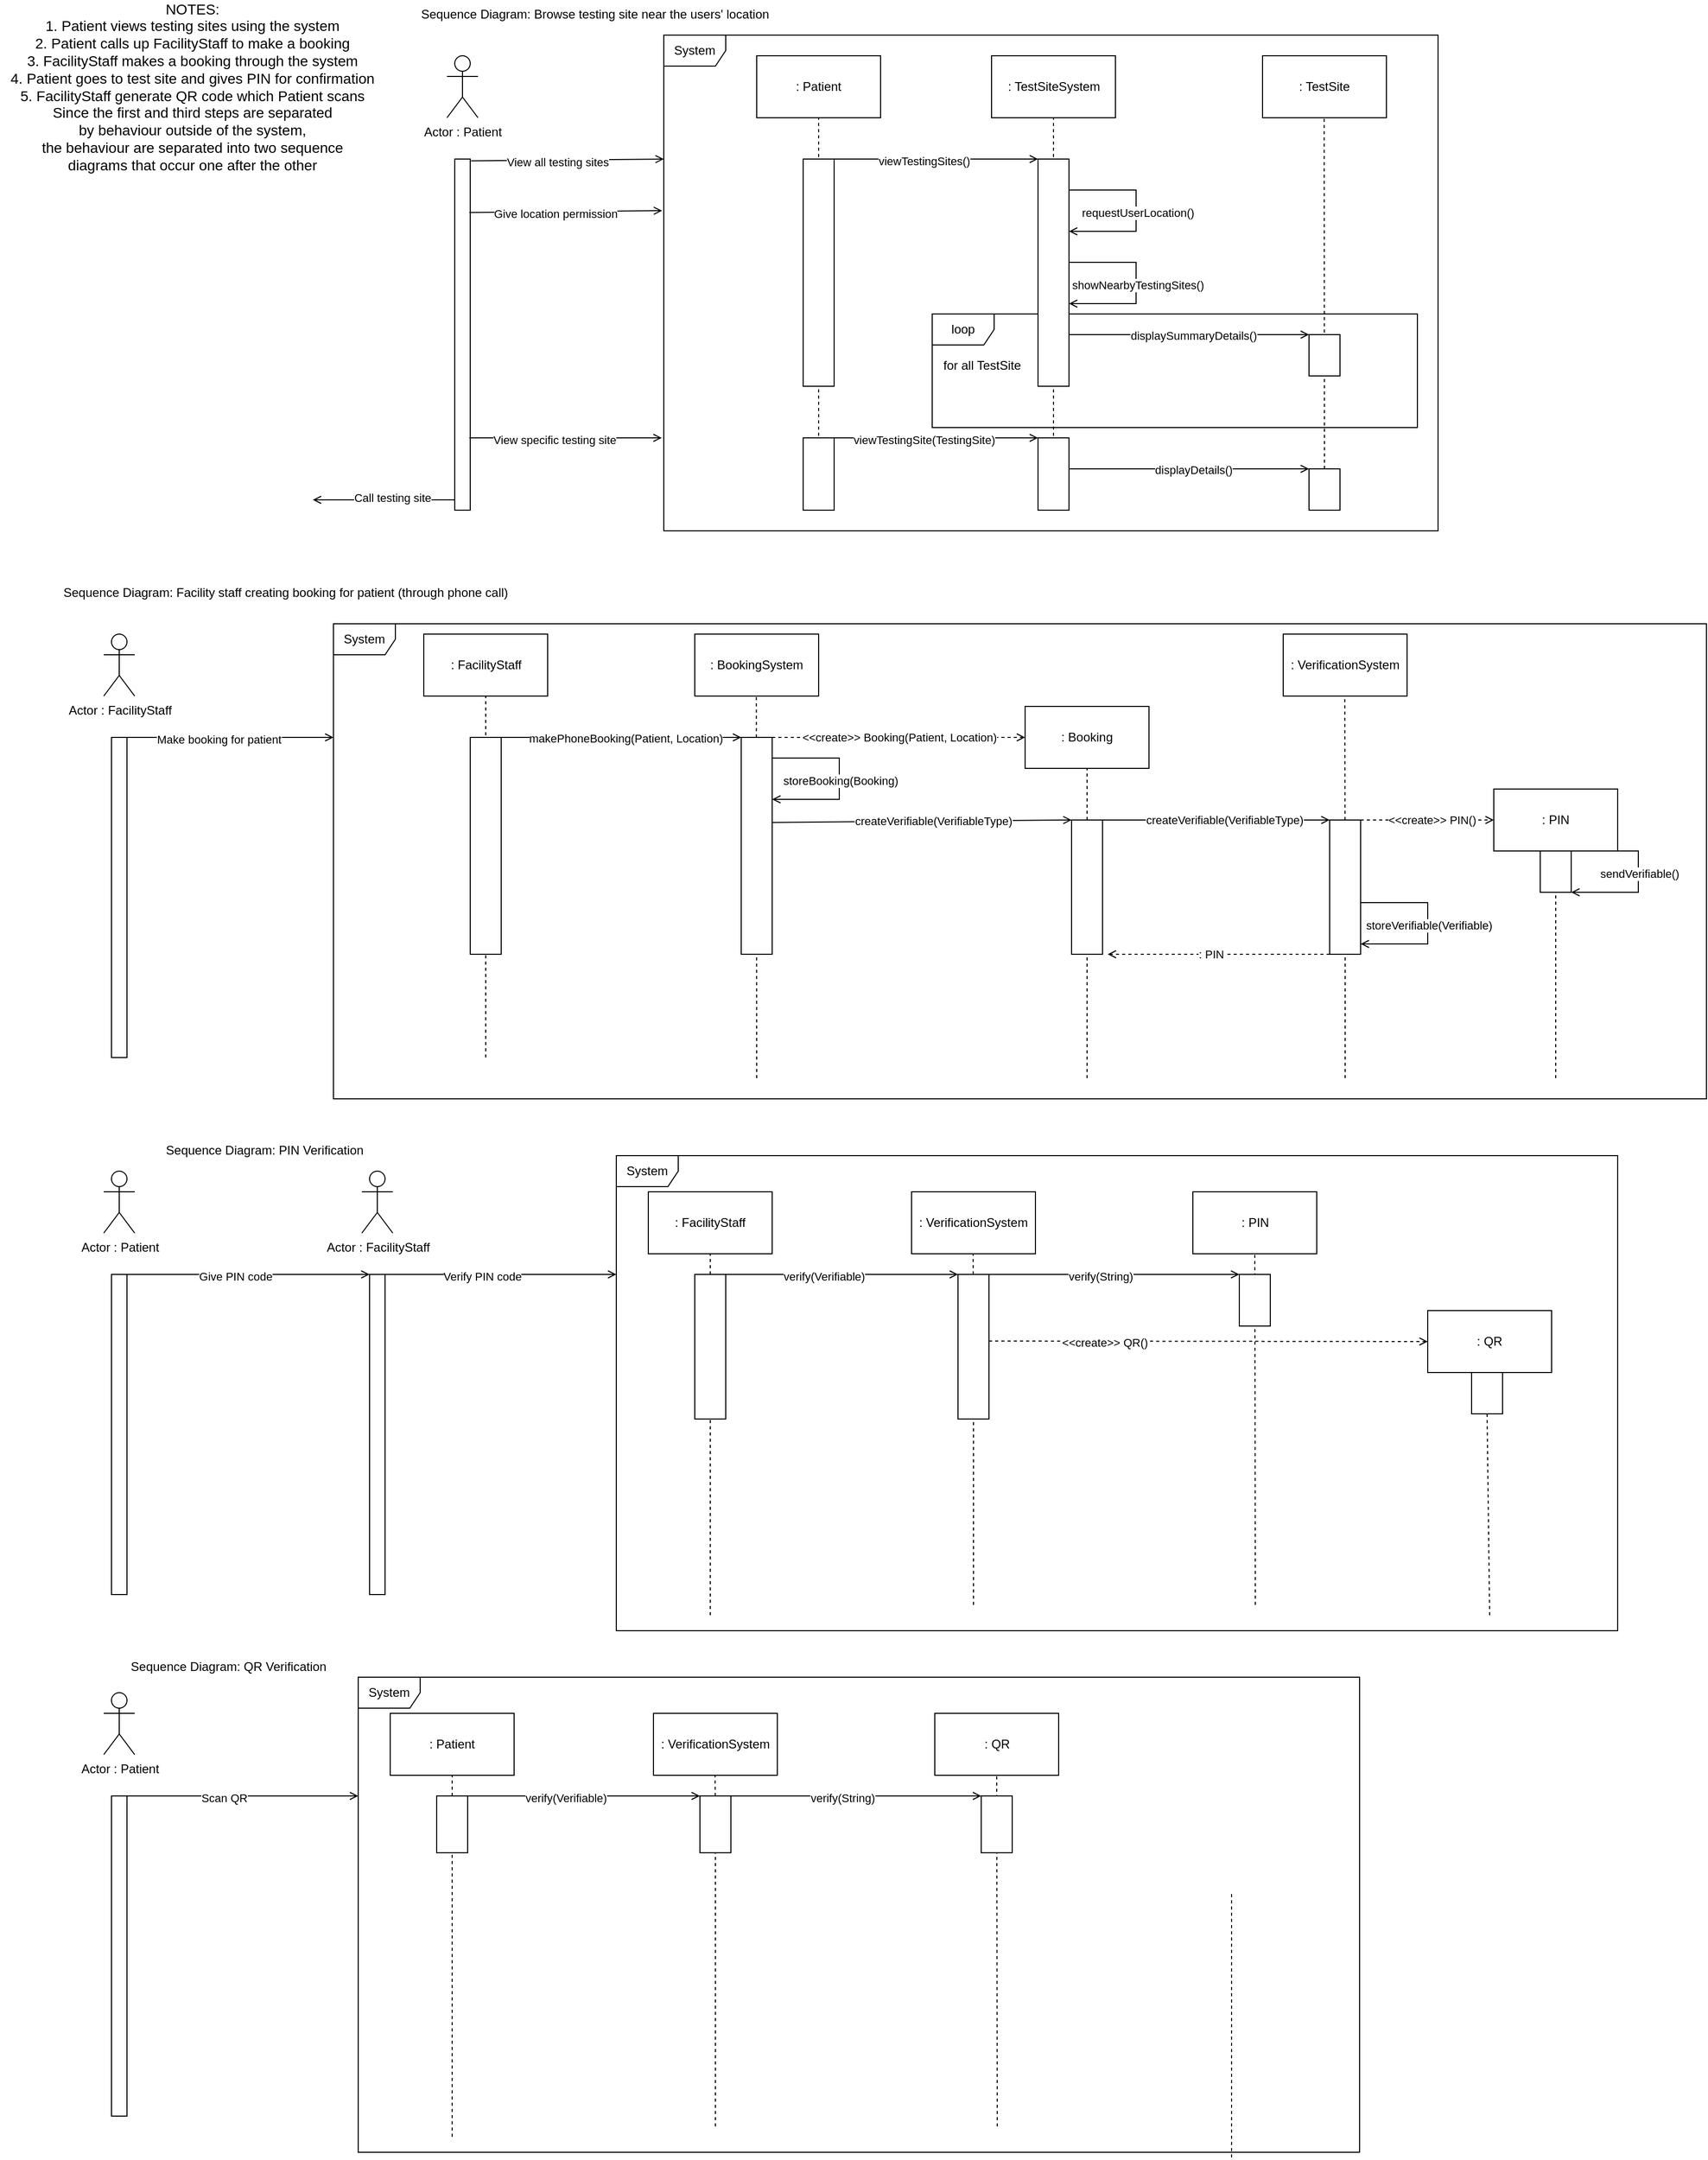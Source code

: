 <mxfile version="17.1.2" type="device"><diagram id="cj6de450Sn11nFifaS-0" name="Page-1"><mxGraphModel dx="2066" dy="1186" grid="1" gridSize="10" guides="1" tooltips="1" connect="1" arrows="1" fold="1" page="1" pageScale="1" pageWidth="850" pageHeight="1100" math="0" shadow="0"><root><mxCell id="0"/><mxCell id="1" parent="0"/><mxCell id="j8NxgO-w1AK7jrzg9Q10-188" value="System" style="shape=umlFrame;whiteSpace=wrap;html=1;" vertex="1" parent="1"><mxGeometry x="330" y="610" width="1330" height="460" as="geometry"/></mxCell><mxCell id="j8NxgO-w1AK7jrzg9Q10-160" value="loop" style="shape=umlFrame;whiteSpace=wrap;html=1;" vertex="1" parent="1"><mxGeometry x="910" y="310" width="470" height="110" as="geometry"/></mxCell><mxCell id="j8NxgO-w1AK7jrzg9Q10-1" value=": FacilityStaff" style="rounded=0;whiteSpace=wrap;html=1;" vertex="1" parent="1"><mxGeometry x="417.5" y="620" width="120" height="60" as="geometry"/></mxCell><mxCell id="j8NxgO-w1AK7jrzg9Q10-2" value=": BookingSystem" style="rounded=0;whiteSpace=wrap;html=1;" vertex="1" parent="1"><mxGeometry x="680" y="620" width="120" height="60" as="geometry"/></mxCell><mxCell id="j8NxgO-w1AK7jrzg9Q10-3" value=": Booking" style="rounded=0;whiteSpace=wrap;html=1;" vertex="1" parent="1"><mxGeometry x="1000" y="690" width="120" height="60" as="geometry"/></mxCell><mxCell id="j8NxgO-w1AK7jrzg9Q10-5" value="" style="endArrow=none;dashed=1;html=1;rounded=0;entryX=0.5;entryY=1;entryDx=0;entryDy=0;" edge="1" parent="1" target="j8NxgO-w1AK7jrzg9Q10-1"><mxGeometry width="50" height="50" relative="1" as="geometry"><mxPoint x="477.5" y="1030" as="sourcePoint"/><mxPoint x="507.5" y="790" as="targetPoint"/></mxGeometry></mxCell><mxCell id="j8NxgO-w1AK7jrzg9Q10-6" value="" style="endArrow=none;dashed=1;html=1;rounded=0;entryX=0.5;entryY=1;entryDx=0;entryDy=0;" edge="1" parent="1"><mxGeometry width="50" height="50" relative="1" as="geometry"><mxPoint x="740" y="1050" as="sourcePoint"/><mxPoint x="739.66" y="680" as="targetPoint"/></mxGeometry></mxCell><mxCell id="j8NxgO-w1AK7jrzg9Q10-8" value="" style="rounded=0;whiteSpace=wrap;html=1;" vertex="1" parent="1"><mxGeometry x="462.5" y="720" width="30" height="210" as="geometry"/></mxCell><mxCell id="j8NxgO-w1AK7jrzg9Q10-9" value="" style="rounded=0;whiteSpace=wrap;html=1;" vertex="1" parent="1"><mxGeometry x="725" y="720" width="30" height="210" as="geometry"/></mxCell><mxCell id="j8NxgO-w1AK7jrzg9Q10-10" value="" style="rounded=0;whiteSpace=wrap;html=1;" vertex="1" parent="1"><mxGeometry x="1045" y="800" width="30" height="130" as="geometry"/></mxCell><mxCell id="j8NxgO-w1AK7jrzg9Q10-11" value="" style="endArrow=none;dashed=1;html=1;rounded=0;entryX=0.5;entryY=1;entryDx=0;entryDy=0;" edge="1" parent="1" target="j8NxgO-w1AK7jrzg9Q10-10"><mxGeometry width="50" height="50" relative="1" as="geometry"><mxPoint x="1060" y="1050" as="sourcePoint"/><mxPoint x="1059.66" y="690" as="targetPoint"/></mxGeometry></mxCell><mxCell id="j8NxgO-w1AK7jrzg9Q10-12" value="" style="endArrow=open;html=1;rounded=0;endFill=0;exitX=1;exitY=0;exitDx=0;exitDy=0;" edge="1" parent="1" source="j8NxgO-w1AK7jrzg9Q10-14"><mxGeometry width="50" height="50" relative="1" as="geometry"><mxPoint x="260" y="720" as="sourcePoint"/><mxPoint x="330" y="720" as="targetPoint"/></mxGeometry></mxCell><mxCell id="j8NxgO-w1AK7jrzg9Q10-16" value="Make booking for patient" style="edgeLabel;html=1;align=center;verticalAlign=middle;resizable=0;points=[];" vertex="1" connectable="0" parent="j8NxgO-w1AK7jrzg9Q10-12"><mxGeometry x="-0.112" y="-2" relative="1" as="geometry"><mxPoint as="offset"/></mxGeometry></mxCell><mxCell id="j8NxgO-w1AK7jrzg9Q10-13" value="Actor : FacilityStaff" style="shape=umlActor;verticalLabelPosition=bottom;verticalAlign=top;html=1;outlineConnect=0;" vertex="1" parent="1"><mxGeometry x="107.5" y="620" width="30" height="60" as="geometry"/></mxCell><mxCell id="j8NxgO-w1AK7jrzg9Q10-14" value="" style="rounded=0;whiteSpace=wrap;html=1;" vertex="1" parent="1"><mxGeometry x="115" y="720" width="15" height="310" as="geometry"/></mxCell><mxCell id="j8NxgO-w1AK7jrzg9Q10-17" value="" style="endArrow=open;html=1;rounded=0;endFill=0;entryX=0;entryY=0;entryDx=0;entryDy=0;exitX=1;exitY=0;exitDx=0;exitDy=0;" edge="1" parent="1" source="j8NxgO-w1AK7jrzg9Q10-8" target="j8NxgO-w1AK7jrzg9Q10-9"><mxGeometry width="50" height="50" relative="1" as="geometry"><mxPoint x="540" y="720" as="sourcePoint"/><mxPoint x="685.97" y="720" as="targetPoint"/></mxGeometry></mxCell><mxCell id="j8NxgO-w1AK7jrzg9Q10-67" value="makePhoneBooking(Patient, Location)" style="edgeLabel;html=1;align=center;verticalAlign=middle;resizable=0;points=[];" vertex="1" connectable="0" parent="j8NxgO-w1AK7jrzg9Q10-17"><mxGeometry x="0.032" y="-1" relative="1" as="geometry"><mxPoint as="offset"/></mxGeometry></mxCell><mxCell id="j8NxgO-w1AK7jrzg9Q10-26" value="" style="endArrow=open;html=1;rounded=0;endFill=0;entryX=1;entryY=0.25;entryDx=0;entryDy=0;" edge="1" parent="1"><mxGeometry width="50" height="50" relative="1" as="geometry"><mxPoint x="755" y="740" as="sourcePoint"/><mxPoint x="755" y="780" as="targetPoint"/><Array as="points"><mxPoint x="820" y="740"/><mxPoint x="820" y="760"/><mxPoint x="820" y="780"/></Array></mxGeometry></mxCell><mxCell id="j8NxgO-w1AK7jrzg9Q10-27" value="storeBooking(Booking)" style="edgeLabel;html=1;align=center;verticalAlign=middle;resizable=0;points=[];" vertex="1" connectable="0" parent="j8NxgO-w1AK7jrzg9Q10-26"><mxGeometry x="0.015" y="1" relative="1" as="geometry"><mxPoint as="offset"/></mxGeometry></mxCell><mxCell id="j8NxgO-w1AK7jrzg9Q10-28" value=": VerificationSystem" style="rounded=0;whiteSpace=wrap;html=1;" vertex="1" parent="1"><mxGeometry x="1250" y="620" width="120" height="60" as="geometry"/></mxCell><mxCell id="j8NxgO-w1AK7jrzg9Q10-29" value="" style="endArrow=none;dashed=1;html=1;rounded=0;entryX=0.5;entryY=1;entryDx=0;entryDy=0;startArrow=none;" edge="1" parent="1" source="j8NxgO-w1AK7jrzg9Q10-30"><mxGeometry width="50" height="50" relative="1" as="geometry"><mxPoint x="1309.66" y="1030" as="sourcePoint"/><mxPoint x="1309.66" y="680" as="targetPoint"/></mxGeometry></mxCell><mxCell id="j8NxgO-w1AK7jrzg9Q10-30" value="" style="rounded=0;whiteSpace=wrap;html=1;" vertex="1" parent="1"><mxGeometry x="1295" y="800" width="30" height="130" as="geometry"/></mxCell><mxCell id="j8NxgO-w1AK7jrzg9Q10-31" value="" style="endArrow=none;dashed=1;html=1;rounded=0;entryX=0.5;entryY=1;entryDx=0;entryDy=0;" edge="1" parent="1" target="j8NxgO-w1AK7jrzg9Q10-30"><mxGeometry width="50" height="50" relative="1" as="geometry"><mxPoint x="1310" y="1050" as="sourcePoint"/><mxPoint x="1309.66" y="680" as="targetPoint"/></mxGeometry></mxCell><mxCell id="j8NxgO-w1AK7jrzg9Q10-34" value="" style="endArrow=open;html=1;rounded=0;endFill=0;exitX=1.002;exitY=0.392;exitDx=0;exitDy=0;exitPerimeter=0;entryX=0;entryY=0;entryDx=0;entryDy=0;" edge="1" parent="1" source="j8NxgO-w1AK7jrzg9Q10-9" target="j8NxgO-w1AK7jrzg9Q10-10"><mxGeometry width="50" height="50" relative="1" as="geometry"><mxPoint x="755" y="801.84" as="sourcePoint"/><mxPoint x="930" y="800" as="targetPoint"/></mxGeometry></mxCell><mxCell id="j8NxgO-w1AK7jrzg9Q10-35" value="createVerifiable(VerifiableType)" style="edgeLabel;html=1;align=center;verticalAlign=middle;resizable=0;points=[];" vertex="1" connectable="0" parent="j8NxgO-w1AK7jrzg9Q10-34"><mxGeometry x="0.073" relative="1" as="geometry"><mxPoint as="offset"/></mxGeometry></mxCell><mxCell id="j8NxgO-w1AK7jrzg9Q10-38" value="" style="endArrow=open;html=1;rounded=0;endFill=0;exitX=1.002;exitY=0.392;exitDx=0;exitDy=0;exitPerimeter=0;entryX=0;entryY=0;entryDx=0;entryDy=0;" edge="1" parent="1" target="j8NxgO-w1AK7jrzg9Q10-30"><mxGeometry width="50" height="50" relative="1" as="geometry"><mxPoint x="1075.0" y="800" as="sourcePoint"/><mxPoint x="1249.94" y="801.6" as="targetPoint"/></mxGeometry></mxCell><mxCell id="j8NxgO-w1AK7jrzg9Q10-39" value="createVerifiable(VerifiableType)" style="edgeLabel;html=1;align=center;verticalAlign=middle;resizable=0;points=[];" vertex="1" connectable="0" parent="j8NxgO-w1AK7jrzg9Q10-38"><mxGeometry x="0.073" relative="1" as="geometry"><mxPoint as="offset"/></mxGeometry></mxCell><mxCell id="j8NxgO-w1AK7jrzg9Q10-41" value="" style="endArrow=none;dashed=1;html=1;rounded=0;startArrow=none;" edge="1" parent="1" source="j8NxgO-w1AK7jrzg9Q10-10"><mxGeometry width="50" height="50" relative="1" as="geometry"><mxPoint x="1059.932" y="810" as="sourcePoint"/><mxPoint x="1060" y="750" as="targetPoint"/></mxGeometry></mxCell><mxCell id="j8NxgO-w1AK7jrzg9Q10-42" value="&amp;lt;&amp;lt;create&amp;gt;&amp;gt; Booking(Patient, Location)" style="endArrow=open;html=1;rounded=0;endFill=0;dashed=1;entryX=0;entryY=0.5;entryDx=0;entryDy=0;" edge="1" parent="1" target="j8NxgO-w1AK7jrzg9Q10-3"><mxGeometry width="50" height="50" relative="1" as="geometry"><mxPoint x="755" y="720" as="sourcePoint"/><mxPoint x="930" y="720" as="targetPoint"/></mxGeometry></mxCell><mxCell id="j8NxgO-w1AK7jrzg9Q10-44" value=": PIN" style="rounded=0;whiteSpace=wrap;html=1;" vertex="1" parent="1"><mxGeometry x="1454" y="770" width="120" height="60" as="geometry"/></mxCell><mxCell id="j8NxgO-w1AK7jrzg9Q10-45" value="" style="endArrow=none;dashed=1;html=1;rounded=0;entryX=0.5;entryY=1;entryDx=0;entryDy=0;startArrow=none;" edge="1" parent="1" source="j8NxgO-w1AK7jrzg9Q10-46"><mxGeometry width="50" height="50" relative="1" as="geometry"><mxPoint x="1513.66" y="1180" as="sourcePoint"/><mxPoint x="1513.66" y="830" as="targetPoint"/></mxGeometry></mxCell><mxCell id="j8NxgO-w1AK7jrzg9Q10-46" value="" style="rounded=0;whiteSpace=wrap;html=1;" vertex="1" parent="1"><mxGeometry x="1499" y="830" width="30" height="40" as="geometry"/></mxCell><mxCell id="j8NxgO-w1AK7jrzg9Q10-47" value="" style="endArrow=none;dashed=1;html=1;rounded=0;entryX=0.5;entryY=1;entryDx=0;entryDy=0;" edge="1" parent="1" target="j8NxgO-w1AK7jrzg9Q10-46"><mxGeometry width="50" height="50" relative="1" as="geometry"><mxPoint x="1514" y="1050" as="sourcePoint"/><mxPoint x="1513.66" y="830" as="targetPoint"/></mxGeometry></mxCell><mxCell id="j8NxgO-w1AK7jrzg9Q10-48" value="" style="endArrow=open;html=1;rounded=0;endFill=0;exitX=1.002;exitY=0.392;exitDx=0;exitDy=0;exitPerimeter=0;dashed=1;" edge="1" parent="1" target="j8NxgO-w1AK7jrzg9Q10-44"><mxGeometry width="50" height="50" relative="1" as="geometry"><mxPoint x="1325.0" y="800" as="sourcePoint"/><mxPoint x="1510" y="800" as="targetPoint"/></mxGeometry></mxCell><mxCell id="j8NxgO-w1AK7jrzg9Q10-49" value="&amp;lt;&amp;lt;create&amp;gt;&amp;gt; PIN()" style="edgeLabel;html=1;align=center;verticalAlign=middle;resizable=0;points=[];" vertex="1" connectable="0" parent="j8NxgO-w1AK7jrzg9Q10-48"><mxGeometry x="0.073" relative="1" as="geometry"><mxPoint as="offset"/></mxGeometry></mxCell><mxCell id="j8NxgO-w1AK7jrzg9Q10-50" value="" style="endArrow=open;html=1;rounded=0;endFill=0;entryX=1;entryY=0.25;entryDx=0;entryDy=0;" edge="1" parent="1"><mxGeometry width="50" height="50" relative="1" as="geometry"><mxPoint x="1325.0" y="880" as="sourcePoint"/><mxPoint x="1325.0" y="920" as="targetPoint"/><Array as="points"><mxPoint x="1390" y="880"/><mxPoint x="1390" y="900"/><mxPoint x="1390" y="920"/></Array></mxGeometry></mxCell><mxCell id="j8NxgO-w1AK7jrzg9Q10-51" value="storeVerifiable(Verifiable)" style="edgeLabel;html=1;align=center;verticalAlign=middle;resizable=0;points=[];" vertex="1" connectable="0" parent="j8NxgO-w1AK7jrzg9Q10-50"><mxGeometry x="0.015" y="1" relative="1" as="geometry"><mxPoint as="offset"/></mxGeometry></mxCell><mxCell id="j8NxgO-w1AK7jrzg9Q10-58" value="" style="endArrow=open;html=1;rounded=0;endFill=0;entryX=1;entryY=0.25;entryDx=0;entryDy=0;" edge="1" parent="1"><mxGeometry width="50" height="50" relative="1" as="geometry"><mxPoint x="1529" y="830" as="sourcePoint"/><mxPoint x="1529" y="870" as="targetPoint"/><Array as="points"><mxPoint x="1594" y="830"/><mxPoint x="1594" y="850"/><mxPoint x="1594" y="870"/></Array></mxGeometry></mxCell><mxCell id="j8NxgO-w1AK7jrzg9Q10-59" value="sendVerifiable()" style="edgeLabel;html=1;align=center;verticalAlign=middle;resizable=0;points=[];" vertex="1" connectable="0" parent="j8NxgO-w1AK7jrzg9Q10-58"><mxGeometry x="0.015" y="1" relative="1" as="geometry"><mxPoint as="offset"/></mxGeometry></mxCell><mxCell id="j8NxgO-w1AK7jrzg9Q10-60" value="" style="endArrow=open;html=1;rounded=0;endFill=0;exitX=1.002;exitY=0.392;exitDx=0;exitDy=0;exitPerimeter=0;dashed=1;" edge="1" parent="1"><mxGeometry width="50" height="50" relative="1" as="geometry"><mxPoint x="1295.0" y="930" as="sourcePoint"/><mxPoint x="1080" y="930" as="targetPoint"/></mxGeometry></mxCell><mxCell id="j8NxgO-w1AK7jrzg9Q10-61" value=": PIN" style="edgeLabel;html=1;align=center;verticalAlign=middle;resizable=0;points=[];" vertex="1" connectable="0" parent="j8NxgO-w1AK7jrzg9Q10-60"><mxGeometry x="0.073" relative="1" as="geometry"><mxPoint as="offset"/></mxGeometry></mxCell><mxCell id="j8NxgO-w1AK7jrzg9Q10-62" value="&lt;font style=&quot;font-size: 14px&quot;&gt;NOTES:&lt;br&gt;1. Patient views testing sites using the system&lt;br&gt;2. Patient calls up FacilityStaff to make a booking&lt;br&gt;3. FacilityStaff makes a booking through the system&lt;br&gt;4. Patient goes to test site and gives PIN for confirmation&lt;br&gt;5. FacilityStaff generate QR code which Patient scans&lt;br&gt;Since the first and third steps are separated&lt;br&gt;by behaviour outside of the system,&lt;br&gt;the behaviour are separated into two sequence&lt;br&gt;diagrams that occur one after the other&lt;/font&gt;" style="text;html=1;align=center;verticalAlign=middle;resizable=0;points=[];autosize=1;strokeColor=none;fillColor=none;" vertex="1" parent="1"><mxGeometry x="7.5" y="10" width="370" height="160" as="geometry"/></mxCell><mxCell id="j8NxgO-w1AK7jrzg9Q10-63" value="Sequence Diagram: Facility staff creating booking for patient (through phone call)&amp;nbsp;" style="text;html=1;align=center;verticalAlign=middle;resizable=0;points=[];autosize=1;strokeColor=none;fillColor=none;" vertex="1" parent="1"><mxGeometry x="60" y="570" width="450" height="20" as="geometry"/></mxCell><mxCell id="j8NxgO-w1AK7jrzg9Q10-68" value="Sequence Diagram: Browse testing site near the users' location" style="text;html=1;align=center;verticalAlign=middle;resizable=0;points=[];autosize=1;strokeColor=none;fillColor=none;" vertex="1" parent="1"><mxGeometry x="407.5" y="10" width="350" height="20" as="geometry"/></mxCell><mxCell id="j8NxgO-w1AK7jrzg9Q10-109" value=": TestSiteSystem" style="rounded=0;whiteSpace=wrap;html=1;" vertex="1" parent="1"><mxGeometry x="967.5" y="60" width="120" height="60" as="geometry"/></mxCell><mxCell id="j8NxgO-w1AK7jrzg9Q10-110" value=": TestSite" style="rounded=0;whiteSpace=wrap;html=1;" vertex="1" parent="1"><mxGeometry x="1230" y="60" width="120" height="60" as="geometry"/></mxCell><mxCell id="j8NxgO-w1AK7jrzg9Q10-112" value="" style="endArrow=none;dashed=1;html=1;rounded=0;entryX=0.5;entryY=1;entryDx=0;entryDy=0;" edge="1" parent="1" target="j8NxgO-w1AK7jrzg9Q10-109"><mxGeometry width="50" height="50" relative="1" as="geometry"><mxPoint x="1027.5" y="470" as="sourcePoint"/><mxPoint x="1057.5" y="230" as="targetPoint"/></mxGeometry></mxCell><mxCell id="j8NxgO-w1AK7jrzg9Q10-113" value="" style="endArrow=none;dashed=1;html=1;rounded=0;entryX=0.5;entryY=1;entryDx=0;entryDy=0;" edge="1" parent="1"><mxGeometry width="50" height="50" relative="1" as="geometry"><mxPoint x="1290" y="490" as="sourcePoint"/><mxPoint x="1289.66" y="120" as="targetPoint"/></mxGeometry></mxCell><mxCell id="j8NxgO-w1AK7jrzg9Q10-114" value="" style="rounded=0;whiteSpace=wrap;html=1;" vertex="1" parent="1"><mxGeometry x="1012.5" y="160" width="30" height="220" as="geometry"/></mxCell><mxCell id="j8NxgO-w1AK7jrzg9Q10-115" value="" style="rounded=0;whiteSpace=wrap;html=1;" vertex="1" parent="1"><mxGeometry x="1275" y="330" width="30" height="40" as="geometry"/></mxCell><mxCell id="j8NxgO-w1AK7jrzg9Q10-118" value="" style="endArrow=open;html=1;rounded=0;endFill=0;exitX=1;exitY=0;exitDx=0;exitDy=0;" edge="1" parent="1"><mxGeometry width="50" height="50" relative="1" as="geometry"><mxPoint x="812.5" y="160.0" as="sourcePoint"/><mxPoint x="1012.5" y="160" as="targetPoint"/></mxGeometry></mxCell><mxCell id="j8NxgO-w1AK7jrzg9Q10-119" value="viewTestingSites()" style="edgeLabel;html=1;align=center;verticalAlign=middle;resizable=0;points=[];" vertex="1" connectable="0" parent="j8NxgO-w1AK7jrzg9Q10-118"><mxGeometry x="-0.112" y="-2" relative="1" as="geometry"><mxPoint as="offset"/></mxGeometry></mxCell><mxCell id="j8NxgO-w1AK7jrzg9Q10-150" value="" style="endArrow=open;html=1;rounded=0;endFill=0;entryX=1;entryY=0.25;entryDx=0;entryDy=0;" edge="1" parent="1"><mxGeometry width="50" height="50" relative="1" as="geometry"><mxPoint x="1042.5" y="190" as="sourcePoint"/><mxPoint x="1042.5" y="230" as="targetPoint"/><Array as="points"><mxPoint x="1107.5" y="190"/><mxPoint x="1107.5" y="210"/><mxPoint x="1107.5" y="230"/></Array></mxGeometry></mxCell><mxCell id="j8NxgO-w1AK7jrzg9Q10-151" value="requestUserLocation()" style="edgeLabel;html=1;align=center;verticalAlign=middle;resizable=0;points=[];" vertex="1" connectable="0" parent="j8NxgO-w1AK7jrzg9Q10-150"><mxGeometry x="0.015" y="1" relative="1" as="geometry"><mxPoint as="offset"/></mxGeometry></mxCell><mxCell id="j8NxgO-w1AK7jrzg9Q10-152" value="" style="endArrow=open;html=1;rounded=0;endFill=0;entryX=1;entryY=0.25;entryDx=0;entryDy=0;" edge="1" parent="1"><mxGeometry width="50" height="50" relative="1" as="geometry"><mxPoint x="1042.5" y="260" as="sourcePoint"/><mxPoint x="1042.5" y="300" as="targetPoint"/><Array as="points"><mxPoint x="1107.5" y="260"/><mxPoint x="1107.5" y="280"/><mxPoint x="1107.5" y="300"/></Array></mxGeometry></mxCell><mxCell id="j8NxgO-w1AK7jrzg9Q10-153" value="showNearbyTestingSites()" style="edgeLabel;html=1;align=center;verticalAlign=middle;resizable=0;points=[];" vertex="1" connectable="0" parent="j8NxgO-w1AK7jrzg9Q10-152"><mxGeometry x="0.015" y="1" relative="1" as="geometry"><mxPoint as="offset"/></mxGeometry></mxCell><mxCell id="j8NxgO-w1AK7jrzg9Q10-154" value="" style="endArrow=open;html=1;rounded=0;endFill=0;exitX=1;exitY=0;exitDx=0;exitDy=0;" edge="1" parent="1"><mxGeometry width="50" height="50" relative="1" as="geometry"><mxPoint x="812.5" y="430.0" as="sourcePoint"/><mxPoint x="1012.5" y="430" as="targetPoint"/></mxGeometry></mxCell><mxCell id="j8NxgO-w1AK7jrzg9Q10-155" value="viewTestingSite(TestingSite)" style="edgeLabel;html=1;align=center;verticalAlign=middle;resizable=0;points=[];" vertex="1" connectable="0" parent="j8NxgO-w1AK7jrzg9Q10-154"><mxGeometry x="-0.112" y="-2" relative="1" as="geometry"><mxPoint as="offset"/></mxGeometry></mxCell><mxCell id="j8NxgO-w1AK7jrzg9Q10-156" value="" style="rounded=0;whiteSpace=wrap;html=1;" vertex="1" parent="1"><mxGeometry x="1012.5" y="430" width="30" height="70" as="geometry"/></mxCell><mxCell id="j8NxgO-w1AK7jrzg9Q10-161" value="" style="endArrow=open;html=1;rounded=0;endFill=0;entryX=0;entryY=0;entryDx=0;entryDy=0;exitX=1;exitY=0;exitDx=0;exitDy=0;" edge="1" parent="1"><mxGeometry width="50" height="50" relative="1" as="geometry"><mxPoint x="1042.5" y="330" as="sourcePoint"/><mxPoint x="1275" y="330" as="targetPoint"/></mxGeometry></mxCell><mxCell id="j8NxgO-w1AK7jrzg9Q10-162" value="displaySummaryDetails()" style="edgeLabel;html=1;align=center;verticalAlign=middle;resizable=0;points=[];" vertex="1" connectable="0" parent="j8NxgO-w1AK7jrzg9Q10-161"><mxGeometry x="0.032" y="-1" relative="1" as="geometry"><mxPoint as="offset"/></mxGeometry></mxCell><mxCell id="j8NxgO-w1AK7jrzg9Q10-163" value="for all TestSite" style="text;html=1;align=center;verticalAlign=middle;resizable=0;points=[];autosize=1;strokeColor=none;fillColor=none;" vertex="1" parent="1"><mxGeometry x="912.5" y="350" width="90" height="20" as="geometry"/></mxCell><mxCell id="j8NxgO-w1AK7jrzg9Q10-164" value="" style="endArrow=open;html=1;rounded=0;endFill=0;entryX=0;entryY=0;entryDx=0;entryDy=0;exitX=1;exitY=0;exitDx=0;exitDy=0;" edge="1" parent="1"><mxGeometry width="50" height="50" relative="1" as="geometry"><mxPoint x="1042.5" y="460" as="sourcePoint"/><mxPoint x="1275" y="460" as="targetPoint"/></mxGeometry></mxCell><mxCell id="j8NxgO-w1AK7jrzg9Q10-165" value="displayDetails()" style="edgeLabel;html=1;align=center;verticalAlign=middle;resizable=0;points=[];" vertex="1" connectable="0" parent="j8NxgO-w1AK7jrzg9Q10-164"><mxGeometry x="0.032" y="-1" relative="1" as="geometry"><mxPoint as="offset"/></mxGeometry></mxCell><mxCell id="j8NxgO-w1AK7jrzg9Q10-168" value="" style="rounded=0;whiteSpace=wrap;html=1;" vertex="1" parent="1"><mxGeometry x="1275" y="460" width="30" height="40" as="geometry"/></mxCell><mxCell id="j8NxgO-w1AK7jrzg9Q10-169" value="Actor : Patient" style="shape=umlActor;verticalLabelPosition=bottom;verticalAlign=top;html=1;outlineConnect=0;" vertex="1" parent="1"><mxGeometry x="440" y="60" width="30" height="60" as="geometry"/></mxCell><mxCell id="j8NxgO-w1AK7jrzg9Q10-170" value="" style="rounded=0;whiteSpace=wrap;html=1;" vertex="1" parent="1"><mxGeometry x="447.5" y="160" width="15" height="340" as="geometry"/></mxCell><mxCell id="j8NxgO-w1AK7jrzg9Q10-171" value=": Patient" style="rounded=0;whiteSpace=wrap;html=1;" vertex="1" parent="1"><mxGeometry x="740" y="60" width="120" height="60" as="geometry"/></mxCell><mxCell id="j8NxgO-w1AK7jrzg9Q10-172" value="" style="endArrow=none;dashed=1;html=1;rounded=0;entryX=0.5;entryY=1;entryDx=0;entryDy=0;" edge="1" parent="1" target="j8NxgO-w1AK7jrzg9Q10-171"><mxGeometry width="50" height="50" relative="1" as="geometry"><mxPoint x="800" y="470" as="sourcePoint"/><mxPoint x="830" y="230" as="targetPoint"/></mxGeometry></mxCell><mxCell id="j8NxgO-w1AK7jrzg9Q10-173" value="" style="rounded=0;whiteSpace=wrap;html=1;" vertex="1" parent="1"><mxGeometry x="785" y="160" width="30" height="220" as="geometry"/></mxCell><mxCell id="j8NxgO-w1AK7jrzg9Q10-176" value="" style="rounded=0;whiteSpace=wrap;html=1;" vertex="1" parent="1"><mxGeometry x="785" y="430" width="30" height="70" as="geometry"/></mxCell><mxCell id="j8NxgO-w1AK7jrzg9Q10-181" value="System" style="shape=umlFrame;whiteSpace=wrap;html=1;" vertex="1" parent="1"><mxGeometry x="650" y="40" width="750" height="480" as="geometry"/></mxCell><mxCell id="j8NxgO-w1AK7jrzg9Q10-182" value="" style="endArrow=open;html=1;rounded=0;endFill=0;exitX=1;exitY=0;exitDx=0;exitDy=0;entryX=-0.001;entryY=0.788;entryDx=0;entryDy=0;entryPerimeter=0;" edge="1" parent="1"><mxGeometry width="50" height="50" relative="1" as="geometry"><mxPoint x="463.25" y="161.76" as="sourcePoint"/><mxPoint x="650" y="160" as="targetPoint"/></mxGeometry></mxCell><mxCell id="j8NxgO-w1AK7jrzg9Q10-183" value="View all testing sites" style="edgeLabel;html=1;align=center;verticalAlign=middle;resizable=0;points=[];" vertex="1" connectable="0" parent="j8NxgO-w1AK7jrzg9Q10-182"><mxGeometry x="-0.112" y="-2" relative="1" as="geometry"><mxPoint as="offset"/></mxGeometry></mxCell><mxCell id="j8NxgO-w1AK7jrzg9Q10-184" value="" style="endArrow=open;html=1;rounded=0;endFill=0;exitX=1;exitY=0;exitDx=0;exitDy=0;entryX=-0.001;entryY=0.788;entryDx=0;entryDy=0;entryPerimeter=0;" edge="1" parent="1"><mxGeometry width="50" height="50" relative="1" as="geometry"><mxPoint x="461.63" y="211.76" as="sourcePoint"/><mxPoint x="648.38" y="210" as="targetPoint"/></mxGeometry></mxCell><mxCell id="j8NxgO-w1AK7jrzg9Q10-185" value="Give location permission" style="edgeLabel;html=1;align=center;verticalAlign=middle;resizable=0;points=[];" vertex="1" connectable="0" parent="j8NxgO-w1AK7jrzg9Q10-184"><mxGeometry x="-0.112" y="-2" relative="1" as="geometry"><mxPoint as="offset"/></mxGeometry></mxCell><mxCell id="j8NxgO-w1AK7jrzg9Q10-186" value="" style="endArrow=open;html=1;rounded=0;endFill=0;exitX=1;exitY=0;exitDx=0;exitDy=0;" edge="1" parent="1"><mxGeometry width="50" height="50" relative="1" as="geometry"><mxPoint x="461.63" y="430.0" as="sourcePoint"/><mxPoint x="648" y="430" as="targetPoint"/></mxGeometry></mxCell><mxCell id="j8NxgO-w1AK7jrzg9Q10-187" value="View specific testing site" style="edgeLabel;html=1;align=center;verticalAlign=middle;resizable=0;points=[];" vertex="1" connectable="0" parent="j8NxgO-w1AK7jrzg9Q10-186"><mxGeometry x="-0.112" y="-2" relative="1" as="geometry"><mxPoint as="offset"/></mxGeometry></mxCell><mxCell id="j8NxgO-w1AK7jrzg9Q10-189" value="" style="endArrow=open;html=1;rounded=0;endFill=0;exitX=1;exitY=0;exitDx=0;exitDy=0;" edge="1" parent="1"><mxGeometry width="50" height="50" relative="1" as="geometry"><mxPoint x="447.5" y="490.0" as="sourcePoint"/><mxPoint x="310" y="490" as="targetPoint"/></mxGeometry></mxCell><mxCell id="j8NxgO-w1AK7jrzg9Q10-190" value="Call testing site" style="edgeLabel;html=1;align=center;verticalAlign=middle;resizable=0;points=[];" vertex="1" connectable="0" parent="j8NxgO-w1AK7jrzg9Q10-189"><mxGeometry x="-0.112" y="-2" relative="1" as="geometry"><mxPoint as="offset"/></mxGeometry></mxCell><mxCell id="j8NxgO-w1AK7jrzg9Q10-191" value="System" style="shape=umlFrame;whiteSpace=wrap;html=1;" vertex="1" parent="1"><mxGeometry x="604" y="1125" width="970" height="460" as="geometry"/></mxCell><mxCell id="j8NxgO-w1AK7jrzg9Q10-201" value="" style="endArrow=open;html=1;rounded=0;endFill=0;exitX=1;exitY=0;exitDx=0;exitDy=0;entryX=0;entryY=0;entryDx=0;entryDy=0;" edge="1" parent="1" source="j8NxgO-w1AK7jrzg9Q10-204" target="j8NxgO-w1AK7jrzg9Q10-233"><mxGeometry width="50" height="50" relative="1" as="geometry"><mxPoint x="260" y="1240" as="sourcePoint"/><mxPoint x="330" y="1240" as="targetPoint"/></mxGeometry></mxCell><mxCell id="j8NxgO-w1AK7jrzg9Q10-202" value="Give PIN code" style="edgeLabel;html=1;align=center;verticalAlign=middle;resizable=0;points=[];" vertex="1" connectable="0" parent="j8NxgO-w1AK7jrzg9Q10-201"><mxGeometry x="-0.112" y="-2" relative="1" as="geometry"><mxPoint as="offset"/></mxGeometry></mxCell><mxCell id="j8NxgO-w1AK7jrzg9Q10-203" value="Actor : Patient" style="shape=umlActor;verticalLabelPosition=bottom;verticalAlign=top;html=1;outlineConnect=0;" vertex="1" parent="1"><mxGeometry x="107.5" y="1140" width="30" height="60" as="geometry"/></mxCell><mxCell id="j8NxgO-w1AK7jrzg9Q10-204" value="" style="rounded=0;whiteSpace=wrap;html=1;" vertex="1" parent="1"><mxGeometry x="115" y="1240" width="15" height="310" as="geometry"/></mxCell><mxCell id="j8NxgO-w1AK7jrzg9Q10-209" value=": VerificationSystem" style="rounded=0;whiteSpace=wrap;html=1;" vertex="1" parent="1"><mxGeometry x="890" y="1160" width="120" height="60" as="geometry"/></mxCell><mxCell id="j8NxgO-w1AK7jrzg9Q10-210" value="" style="endArrow=none;dashed=1;html=1;rounded=0;entryX=0.5;entryY=1;entryDx=0;entryDy=0;startArrow=none;" edge="1" parent="1" source="j8NxgO-w1AK7jrzg9Q10-211"><mxGeometry width="50" height="50" relative="1" as="geometry"><mxPoint x="949.66" y="1570" as="sourcePoint"/><mxPoint x="949.66" y="1220" as="targetPoint"/></mxGeometry></mxCell><mxCell id="j8NxgO-w1AK7jrzg9Q10-211" value="" style="rounded=0;whiteSpace=wrap;html=1;" vertex="1" parent="1"><mxGeometry x="935" y="1240" width="30" height="140" as="geometry"/></mxCell><mxCell id="j8NxgO-w1AK7jrzg9Q10-212" value="" style="endArrow=none;dashed=1;html=1;rounded=0;entryX=0.5;entryY=1;entryDx=0;entryDy=0;" edge="1" parent="1" target="j8NxgO-w1AK7jrzg9Q10-211"><mxGeometry width="50" height="50" relative="1" as="geometry"><mxPoint x="950" y="1560" as="sourcePoint"/><mxPoint x="949.66" y="1220" as="targetPoint"/></mxGeometry></mxCell><mxCell id="j8NxgO-w1AK7jrzg9Q10-219" value=": PIN" style="rounded=0;whiteSpace=wrap;html=1;" vertex="1" parent="1"><mxGeometry x="1162.5" y="1160" width="120" height="60" as="geometry"/></mxCell><mxCell id="j8NxgO-w1AK7jrzg9Q10-222" value="" style="endArrow=none;dashed=1;html=1;rounded=0;entryX=0.5;entryY=1;entryDx=0;entryDy=0;" edge="1" parent="1" target="j8NxgO-w1AK7jrzg9Q10-219"><mxGeometry width="50" height="50" relative="1" as="geometry"><mxPoint x="1223" y="1560" as="sourcePoint"/><mxPoint x="1222.16" y="1370" as="targetPoint"/></mxGeometry></mxCell><mxCell id="j8NxgO-w1AK7jrzg9Q10-231" value="Sequence Diagram: PIN Verification" style="text;html=1;align=center;verticalAlign=middle;resizable=0;points=[];autosize=1;strokeColor=none;fillColor=none;" vertex="1" parent="1"><mxGeometry x="157.5" y="1110" width="210" height="20" as="geometry"/></mxCell><mxCell id="j8NxgO-w1AK7jrzg9Q10-232" value="Actor : FacilityStaff" style="shape=umlActor;verticalLabelPosition=bottom;verticalAlign=top;html=1;outlineConnect=0;" vertex="1" parent="1"><mxGeometry x="357.5" y="1140" width="30" height="60" as="geometry"/></mxCell><mxCell id="j8NxgO-w1AK7jrzg9Q10-233" value="" style="rounded=0;whiteSpace=wrap;html=1;" vertex="1" parent="1"><mxGeometry x="365" y="1240" width="15" height="310" as="geometry"/></mxCell><mxCell id="j8NxgO-w1AK7jrzg9Q10-235" value="" style="rounded=0;whiteSpace=wrap;html=1;" vertex="1" parent="1"><mxGeometry x="1207.5" y="1240" width="30" height="50" as="geometry"/></mxCell><mxCell id="j8NxgO-w1AK7jrzg9Q10-236" value=": QR" style="rounded=0;whiteSpace=wrap;html=1;" vertex="1" parent="1"><mxGeometry x="1390" y="1275" width="120" height="60" as="geometry"/></mxCell><mxCell id="j8NxgO-w1AK7jrzg9Q10-237" value="" style="endArrow=none;dashed=1;html=1;rounded=0;entryX=0.5;entryY=1;entryDx=0;entryDy=0;startArrow=none;" edge="1" parent="1" target="j8NxgO-w1AK7jrzg9Q10-236"><mxGeometry width="50" height="50" relative="1" as="geometry"><mxPoint x="1450" y="1335" as="sourcePoint"/><mxPoint x="1449.66" y="1490" as="targetPoint"/></mxGeometry></mxCell><mxCell id="j8NxgO-w1AK7jrzg9Q10-239" value="" style="endArrow=open;html=1;rounded=0;endFill=0;exitX=1;exitY=0;exitDx=0;exitDy=0;entryX=0;entryY=0;entryDx=0;entryDy=0;" edge="1" parent="1"><mxGeometry width="50" height="50" relative="1" as="geometry"><mxPoint x="369" y="1240.0" as="sourcePoint"/><mxPoint x="604" y="1240.0" as="targetPoint"/></mxGeometry></mxCell><mxCell id="j8NxgO-w1AK7jrzg9Q10-240" value="Verify PIN code" style="edgeLabel;html=1;align=center;verticalAlign=middle;resizable=0;points=[];" vertex="1" connectable="0" parent="j8NxgO-w1AK7jrzg9Q10-239"><mxGeometry x="-0.112" y="-2" relative="1" as="geometry"><mxPoint as="offset"/></mxGeometry></mxCell><mxCell id="j8NxgO-w1AK7jrzg9Q10-241" value=": FacilityStaff" style="rounded=0;whiteSpace=wrap;html=1;" vertex="1" parent="1"><mxGeometry x="635" y="1160" width="120" height="60" as="geometry"/></mxCell><mxCell id="j8NxgO-w1AK7jrzg9Q10-242" value="" style="endArrow=none;dashed=1;html=1;rounded=0;entryX=0.5;entryY=1;entryDx=0;entryDy=0;" edge="1" parent="1" target="j8NxgO-w1AK7jrzg9Q10-241"><mxGeometry width="50" height="50" relative="1" as="geometry"><mxPoint x="695" y="1570" as="sourcePoint"/><mxPoint x="725" y="1330" as="targetPoint"/></mxGeometry></mxCell><mxCell id="j8NxgO-w1AK7jrzg9Q10-243" value="" style="rounded=0;whiteSpace=wrap;html=1;" vertex="1" parent="1"><mxGeometry x="680" y="1240" width="30" height="140" as="geometry"/></mxCell><mxCell id="j8NxgO-w1AK7jrzg9Q10-244" value="" style="endArrow=open;html=1;rounded=0;endFill=0;exitX=1;exitY=0;exitDx=0;exitDy=0;entryX=0;entryY=0;entryDx=0;entryDy=0;" edge="1" parent="1"><mxGeometry width="50" height="50" relative="1" as="geometry"><mxPoint x="700" y="1240.0" as="sourcePoint"/><mxPoint x="935" y="1240.0" as="targetPoint"/></mxGeometry></mxCell><mxCell id="j8NxgO-w1AK7jrzg9Q10-245" value="verify(Verifiable)" style="edgeLabel;html=1;align=center;verticalAlign=middle;resizable=0;points=[];" vertex="1" connectable="0" parent="j8NxgO-w1AK7jrzg9Q10-244"><mxGeometry x="-0.112" y="-2" relative="1" as="geometry"><mxPoint as="offset"/></mxGeometry></mxCell><mxCell id="j8NxgO-w1AK7jrzg9Q10-246" value="" style="endArrow=open;html=1;rounded=0;endFill=0;exitX=1;exitY=0;exitDx=0;exitDy=0;entryX=0;entryY=0;entryDx=0;entryDy=0;" edge="1" parent="1" target="j8NxgO-w1AK7jrzg9Q10-235"><mxGeometry width="50" height="50" relative="1" as="geometry"><mxPoint x="965" y="1240.0" as="sourcePoint"/><mxPoint x="1200" y="1240.0" as="targetPoint"/></mxGeometry></mxCell><mxCell id="j8NxgO-w1AK7jrzg9Q10-247" value="verify(String)" style="edgeLabel;html=1;align=center;verticalAlign=middle;resizable=0;points=[];" vertex="1" connectable="0" parent="j8NxgO-w1AK7jrzg9Q10-246"><mxGeometry x="-0.112" y="-2" relative="1" as="geometry"><mxPoint as="offset"/></mxGeometry></mxCell><mxCell id="j8NxgO-w1AK7jrzg9Q10-253" value="" style="endArrow=open;html=1;rounded=0;endFill=0;exitX=1.002;exitY=0.392;exitDx=0;exitDy=0;exitPerimeter=0;dashed=1;" edge="1" parent="1"><mxGeometry width="50" height="50" relative="1" as="geometry"><mxPoint x="965" y="1304.5" as="sourcePoint"/><mxPoint x="1390" y="1305" as="targetPoint"/></mxGeometry></mxCell><mxCell id="j8NxgO-w1AK7jrzg9Q10-256" value="&lt;span style=&quot;font-size: 11px&quot;&gt;&amp;lt;&amp;lt;create&amp;gt;&amp;gt; QR()&lt;/span&gt;" style="edgeLabel;html=1;align=center;verticalAlign=middle;resizable=0;points=[];fontSize=14;" vertex="1" connectable="0" parent="j8NxgO-w1AK7jrzg9Q10-253"><mxGeometry x="-0.473" relative="1" as="geometry"><mxPoint as="offset"/></mxGeometry></mxCell><mxCell id="j8NxgO-w1AK7jrzg9Q10-259" value="" style="endArrow=none;dashed=1;html=1;rounded=0;entryX=0.5;entryY=1;entryDx=0;entryDy=0;startArrow=none;" edge="1" parent="1" source="j8NxgO-w1AK7jrzg9Q10-260" target="j8NxgO-w1AK7jrzg9Q10-236"><mxGeometry width="50" height="50" relative="1" as="geometry"><mxPoint x="1450" y="1590" as="sourcePoint"/><mxPoint x="1450" y="1465" as="targetPoint"/></mxGeometry></mxCell><mxCell id="j8NxgO-w1AK7jrzg9Q10-260" value="" style="rounded=0;whiteSpace=wrap;html=1;" vertex="1" parent="1"><mxGeometry x="1432.5" y="1335" width="30" height="40" as="geometry"/></mxCell><mxCell id="j8NxgO-w1AK7jrzg9Q10-262" value="" style="endArrow=none;dashed=1;html=1;rounded=0;entryX=0.5;entryY=1;entryDx=0;entryDy=0;" edge="1" parent="1" target="j8NxgO-w1AK7jrzg9Q10-260"><mxGeometry width="50" height="50" relative="1" as="geometry"><mxPoint x="1450" y="1570" as="sourcePoint"/><mxPoint x="1450" y="1335" as="targetPoint"/></mxGeometry></mxCell><mxCell id="j8NxgO-w1AK7jrzg9Q10-268" value="System" style="shape=umlFrame;whiteSpace=wrap;html=1;" vertex="1" parent="1"><mxGeometry x="354" y="1630" width="970" height="460" as="geometry"/></mxCell><mxCell id="j8NxgO-w1AK7jrzg9Q10-273" value=": VerificationSystem" style="rounded=0;whiteSpace=wrap;html=1;" vertex="1" parent="1"><mxGeometry x="640" y="1665" width="120" height="60" as="geometry"/></mxCell><mxCell id="j8NxgO-w1AK7jrzg9Q10-274" value="" style="endArrow=none;dashed=1;html=1;rounded=0;entryX=0.5;entryY=1;entryDx=0;entryDy=0;startArrow=none;" edge="1" parent="1" source="j8NxgO-w1AK7jrzg9Q10-275"><mxGeometry width="50" height="50" relative="1" as="geometry"><mxPoint x="699.66" y="2075" as="sourcePoint"/><mxPoint x="699.66" y="1725" as="targetPoint"/></mxGeometry></mxCell><mxCell id="j8NxgO-w1AK7jrzg9Q10-275" value="" style="rounded=0;whiteSpace=wrap;html=1;" vertex="1" parent="1"><mxGeometry x="685" y="1745" width="30" height="55" as="geometry"/></mxCell><mxCell id="j8NxgO-w1AK7jrzg9Q10-276" value="" style="endArrow=none;dashed=1;html=1;rounded=0;entryX=0.5;entryY=1;entryDx=0;entryDy=0;" edge="1" parent="1" target="j8NxgO-w1AK7jrzg9Q10-275"><mxGeometry width="50" height="50" relative="1" as="geometry"><mxPoint x="700" y="2065" as="sourcePoint"/><mxPoint x="699.66" y="1725" as="targetPoint"/></mxGeometry></mxCell><mxCell id="j8NxgO-w1AK7jrzg9Q10-277" value=": QR" style="rounded=0;whiteSpace=wrap;html=1;" vertex="1" parent="1"><mxGeometry x="912.5" y="1665" width="120" height="60" as="geometry"/></mxCell><mxCell id="j8NxgO-w1AK7jrzg9Q10-278" value="" style="endArrow=none;dashed=1;html=1;rounded=0;entryX=0.5;entryY=1;entryDx=0;entryDy=0;" edge="1" parent="1" target="j8NxgO-w1AK7jrzg9Q10-277"><mxGeometry width="50" height="50" relative="1" as="geometry"><mxPoint x="973" y="2065" as="sourcePoint"/><mxPoint x="972.16" y="1875" as="targetPoint"/></mxGeometry></mxCell><mxCell id="j8NxgO-w1AK7jrzg9Q10-279" value="Sequence Diagram: QR Verification" style="text;html=1;align=center;verticalAlign=middle;resizable=0;points=[];autosize=1;strokeColor=none;fillColor=none;" vertex="1" parent="1"><mxGeometry x="127.5" y="1610" width="200" height="20" as="geometry"/></mxCell><mxCell id="j8NxgO-w1AK7jrzg9Q10-280" value="Actor : Patient" style="shape=umlActor;verticalLabelPosition=bottom;verticalAlign=top;html=1;outlineConnect=0;" vertex="1" parent="1"><mxGeometry x="107.5" y="1645" width="30" height="60" as="geometry"/></mxCell><mxCell id="j8NxgO-w1AK7jrzg9Q10-281" value="" style="rounded=0;whiteSpace=wrap;html=1;" vertex="1" parent="1"><mxGeometry x="115" y="1745" width="15" height="310" as="geometry"/></mxCell><mxCell id="j8NxgO-w1AK7jrzg9Q10-282" value="" style="rounded=0;whiteSpace=wrap;html=1;" vertex="1" parent="1"><mxGeometry x="957.5" y="1745" width="30" height="55" as="geometry"/></mxCell><mxCell id="j8NxgO-w1AK7jrzg9Q10-284" value="" style="endArrow=none;dashed=1;html=1;rounded=0;entryX=0.5;entryY=1;entryDx=0;entryDy=0;startArrow=none;" edge="1" parent="1"><mxGeometry width="50" height="50" relative="1" as="geometry"><mxPoint x="1200" y="1840" as="sourcePoint"/><mxPoint x="1200" y="1840" as="targetPoint"/></mxGeometry></mxCell><mxCell id="j8NxgO-w1AK7jrzg9Q10-285" value="" style="endArrow=open;html=1;rounded=0;endFill=0;exitX=1;exitY=0;exitDx=0;exitDy=0;entryX=0;entryY=0;entryDx=0;entryDy=0;" edge="1" parent="1"><mxGeometry width="50" height="50" relative="1" as="geometry"><mxPoint x="119" y="1745.0" as="sourcePoint"/><mxPoint x="354" y="1745.0" as="targetPoint"/></mxGeometry></mxCell><mxCell id="j8NxgO-w1AK7jrzg9Q10-286" value="Scan QR" style="edgeLabel;html=1;align=center;verticalAlign=middle;resizable=0;points=[];" vertex="1" connectable="0" parent="j8NxgO-w1AK7jrzg9Q10-285"><mxGeometry x="-0.112" y="-2" relative="1" as="geometry"><mxPoint as="offset"/></mxGeometry></mxCell><mxCell id="j8NxgO-w1AK7jrzg9Q10-287" value=": Patient" style="rounded=0;whiteSpace=wrap;html=1;" vertex="1" parent="1"><mxGeometry x="385" y="1665" width="120" height="60" as="geometry"/></mxCell><mxCell id="j8NxgO-w1AK7jrzg9Q10-288" value="" style="endArrow=none;dashed=1;html=1;rounded=0;entryX=0.5;entryY=1;entryDx=0;entryDy=0;" edge="1" parent="1" target="j8NxgO-w1AK7jrzg9Q10-287"><mxGeometry width="50" height="50" relative="1" as="geometry"><mxPoint x="445" y="2075" as="sourcePoint"/><mxPoint x="475" y="1835" as="targetPoint"/></mxGeometry></mxCell><mxCell id="j8NxgO-w1AK7jrzg9Q10-289" value="" style="rounded=0;whiteSpace=wrap;html=1;" vertex="1" parent="1"><mxGeometry x="430" y="1745" width="30" height="55" as="geometry"/></mxCell><mxCell id="j8NxgO-w1AK7jrzg9Q10-290" value="" style="endArrow=open;html=1;rounded=0;endFill=0;exitX=1;exitY=0;exitDx=0;exitDy=0;entryX=0;entryY=0;entryDx=0;entryDy=0;" edge="1" parent="1"><mxGeometry width="50" height="50" relative="1" as="geometry"><mxPoint x="450" y="1745.0" as="sourcePoint"/><mxPoint x="685" y="1745.0" as="targetPoint"/></mxGeometry></mxCell><mxCell id="j8NxgO-w1AK7jrzg9Q10-291" value="verify(Verifiable)" style="edgeLabel;html=1;align=center;verticalAlign=middle;resizable=0;points=[];" vertex="1" connectable="0" parent="j8NxgO-w1AK7jrzg9Q10-290"><mxGeometry x="-0.112" y="-2" relative="1" as="geometry"><mxPoint as="offset"/></mxGeometry></mxCell><mxCell id="j8NxgO-w1AK7jrzg9Q10-292" value="" style="endArrow=open;html=1;rounded=0;endFill=0;exitX=1;exitY=0;exitDx=0;exitDy=0;entryX=0;entryY=0;entryDx=0;entryDy=0;" edge="1" parent="1" target="j8NxgO-w1AK7jrzg9Q10-282"><mxGeometry width="50" height="50" relative="1" as="geometry"><mxPoint x="715" y="1745.0" as="sourcePoint"/><mxPoint x="950" y="1745.0" as="targetPoint"/></mxGeometry></mxCell><mxCell id="j8NxgO-w1AK7jrzg9Q10-293" value="verify(String)" style="edgeLabel;html=1;align=center;verticalAlign=middle;resizable=0;points=[];" vertex="1" connectable="0" parent="j8NxgO-w1AK7jrzg9Q10-292"><mxGeometry x="-0.112" y="-2" relative="1" as="geometry"><mxPoint as="offset"/></mxGeometry></mxCell><mxCell id="j8NxgO-w1AK7jrzg9Q10-296" value="" style="endArrow=none;dashed=1;html=1;rounded=0;entryX=0.5;entryY=1;entryDx=0;entryDy=0;startArrow=none;" edge="1" parent="1" source="j8NxgO-w1AK7jrzg9Q10-297"><mxGeometry width="50" height="50" relative="1" as="geometry"><mxPoint x="1200" y="2095" as="sourcePoint"/><mxPoint x="1200" y="1840" as="targetPoint"/></mxGeometry></mxCell></root></mxGraphModel></diagram></mxfile>
